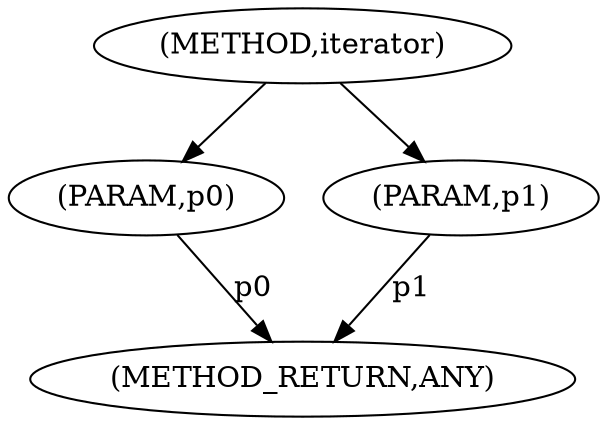 digraph "iterator" {  
"1055" [label = <(METHOD,iterator)> ]
"1059" [label = <(METHOD_RETURN,ANY)> ]
"1056" [label = <(PARAM,p0)> ]
"1057" [label = <(PARAM,p1)> ]
  "1056" -> "1059"  [ label = "p0"] 
  "1057" -> "1059"  [ label = "p1"] 
  "1055" -> "1056" 
  "1055" -> "1057" 
}

